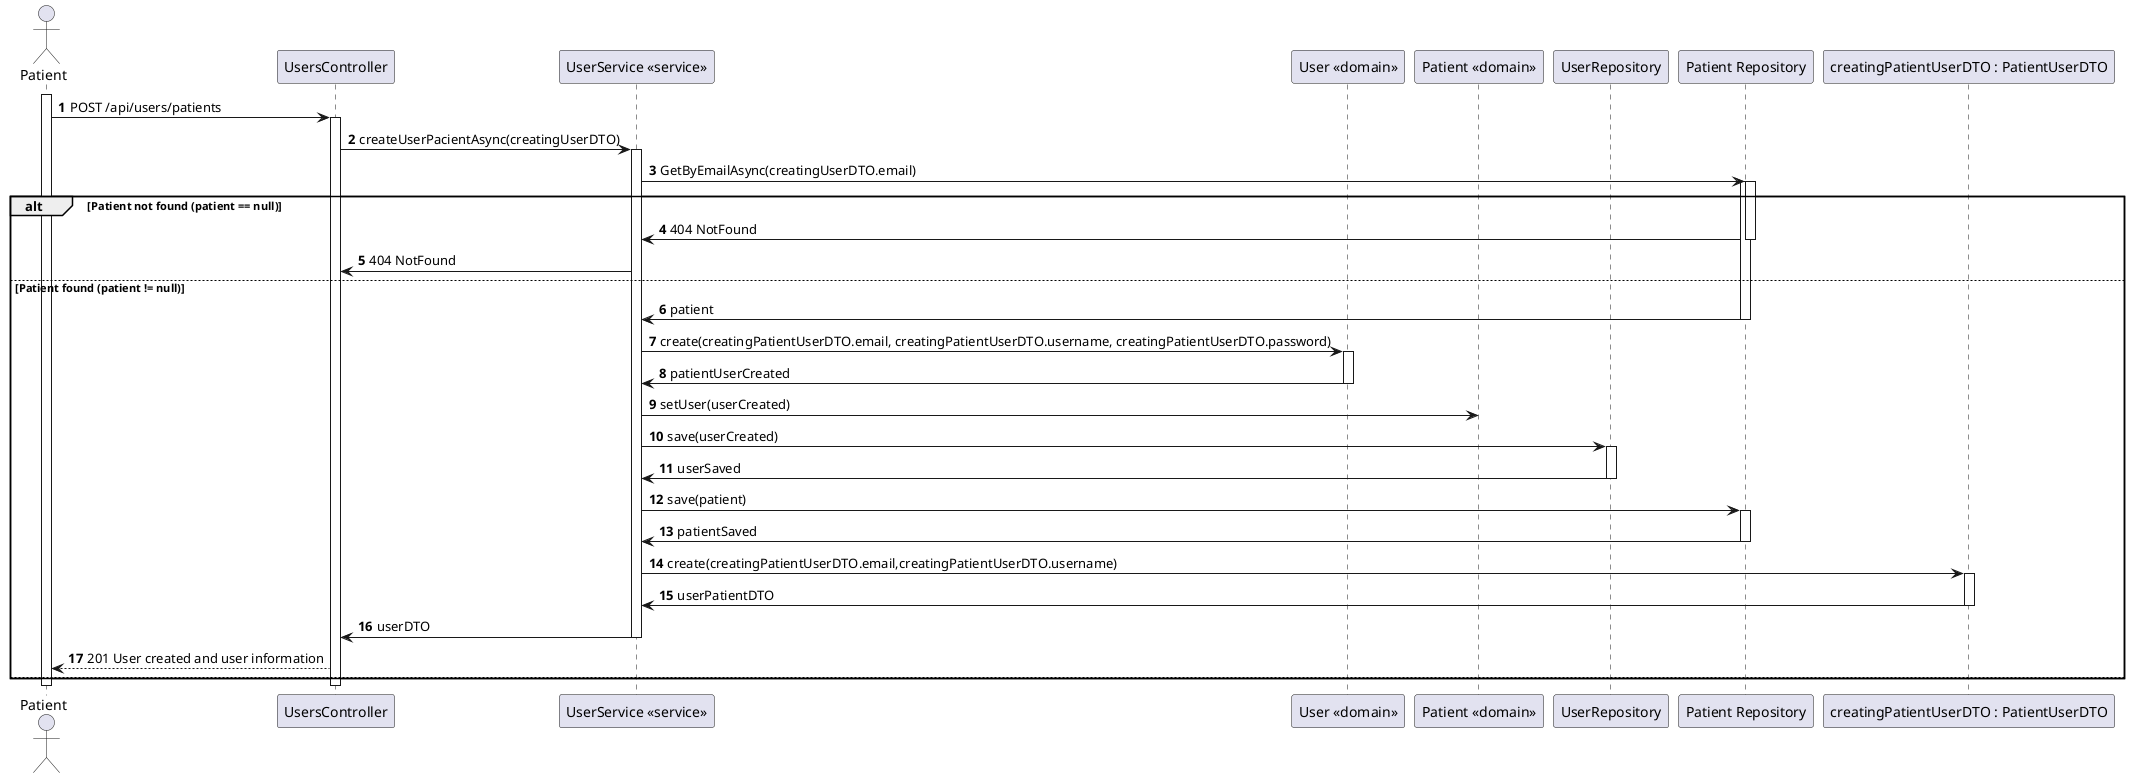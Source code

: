 @startuml 
autonumber
actor Patient as PATIENT
participant CTRL as "UsersController"
participant SERVICE as "UserService <<service>>"
participant User as "User <<domain>>"
participant Patient as "Patient <<domain>>"
participant USERREPO as "UserRepository"
participant PATIENTREPO as "Patient Repository"
participant DTO as "creatingPatientUserDTO : PatientUserDTO"

activate PATIENT
PATIENT-> CTRL : POST /api/users/patients
activate CTRL

CTRL -> SERVICE : createUserPacientAsync(creatingUserDTO)
activate SERVICE

SERVICE -> PATIENTREPO : GetByEmailAsync(creatingUserDTO.email)
activate PATIENTREPO
alt Patient not found (patient == null)

    activate PATIENTREPO

    PATIENTREPO -> SERVICE : 404 NotFound
    
    deactivate PATIENTREPO

    SERVICE -> CTRL : 404 NotFound

else Patient found (patient != null)
    PATIENTREPO -> SERVICE : patient
    deactivate PATIENTREPO

    SERVICE -> User : create(creatingPatientUserDTO.email, creatingPatientUserDTO.username, creatingPatientUserDTO.password)
    activate User

    User -> SERVICE : patientUserCreated
    deactivate User

    SERVICE -> Patient : setUser(userCreated)
    SERVICE -> USERREPO : save(userCreated)
    activate USERREPO

    USERREPO -> SERVICE : userSaved
    deactivate USERREPO

    SERVICE -> PATIENTREPO : save(patient)
    activate PATIENTREPO

    PATIENTREPO -> SERVICE : patientSaved
    deactivate PATIENTREPO

    SERVICE -> DTO : create(creatingPatientUserDTO.email,creatingPatientUserDTO.username) 

    activate DTO

    DTO -> SERVICE : userPatientDTO

    deactivate DTO 

    SERVICE -> CTRL : userDTO

    deactivate SERVICE
    
    PATIENT <-- CTRL : 201 User created and user information

else 
end
deactivate CTRL
deactivate PATIENT

@enduml
